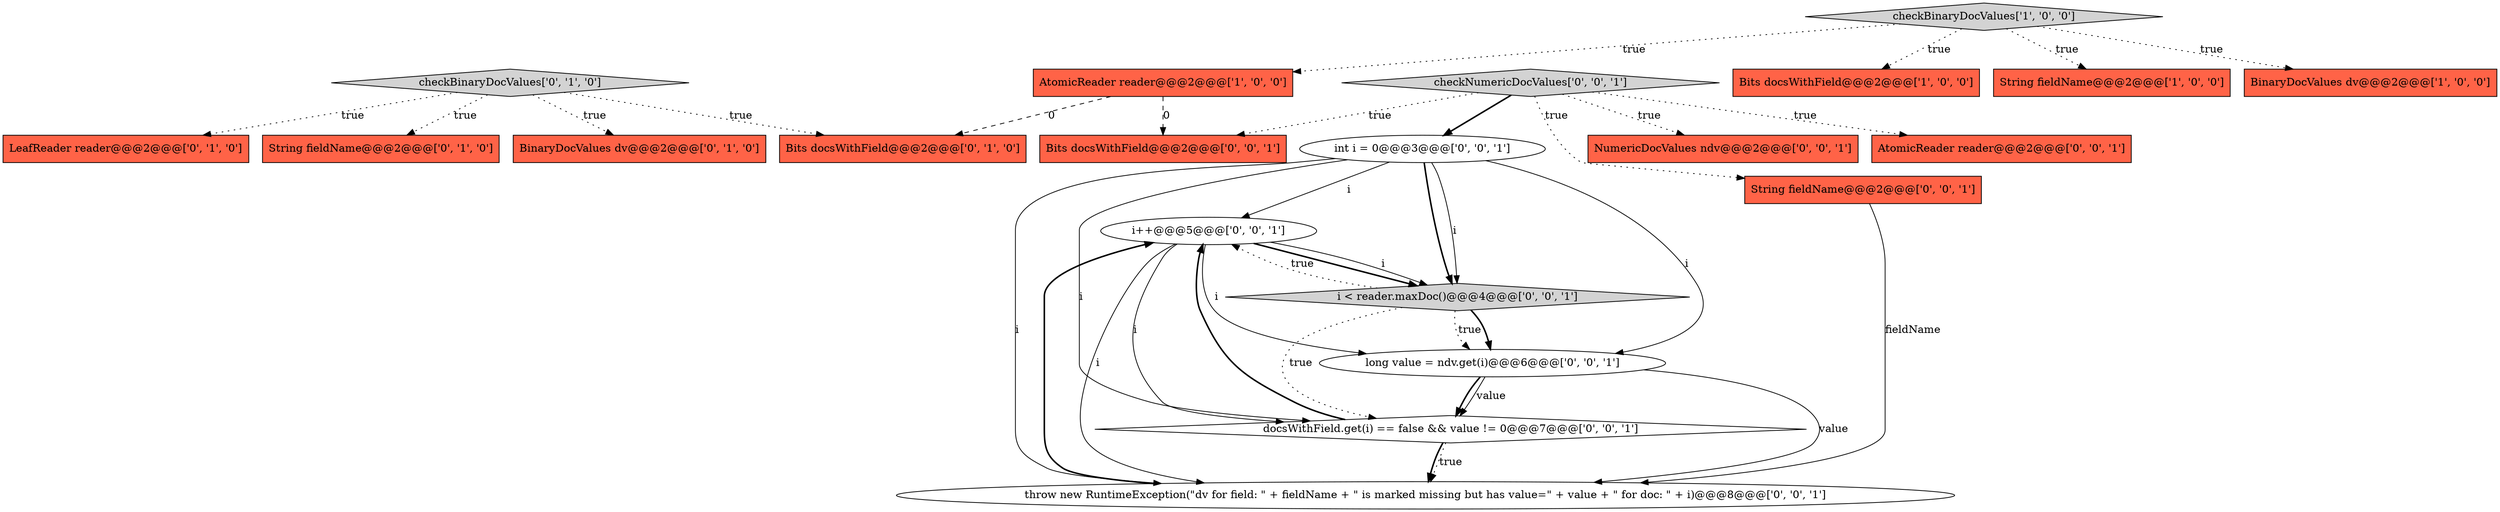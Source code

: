 digraph {
6 [style = filled, label = "checkBinaryDocValues['0', '1', '0']", fillcolor = lightgray, shape = diamond image = "AAA0AAABBB2BBB"];
16 [style = filled, label = "i++@@@5@@@['0', '0', '1']", fillcolor = white, shape = ellipse image = "AAA0AAABBB3BBB"];
20 [style = filled, label = "docsWithField.get(i) == false && value != 0@@@7@@@['0', '0', '1']", fillcolor = white, shape = diamond image = "AAA0AAABBB3BBB"];
5 [style = filled, label = "LeafReader reader@@@2@@@['0', '1', '0']", fillcolor = tomato, shape = box image = "AAA0AAABBB2BBB"];
0 [style = filled, label = "Bits docsWithField@@@2@@@['1', '0', '0']", fillcolor = tomato, shape = box image = "AAA0AAABBB1BBB"];
19 [style = filled, label = "Bits docsWithField@@@2@@@['0', '0', '1']", fillcolor = tomato, shape = box image = "AAA0AAABBB3BBB"];
10 [style = filled, label = "i < reader.maxDoc()@@@4@@@['0', '0', '1']", fillcolor = lightgray, shape = diamond image = "AAA0AAABBB3BBB"];
17 [style = filled, label = "int i = 0@@@3@@@['0', '0', '1']", fillcolor = white, shape = ellipse image = "AAA0AAABBB3BBB"];
18 [style = filled, label = "long value = ndv.get(i)@@@6@@@['0', '0', '1']", fillcolor = white, shape = ellipse image = "AAA0AAABBB3BBB"];
9 [style = filled, label = "Bits docsWithField@@@2@@@['0', '1', '0']", fillcolor = tomato, shape = box image = "AAA1AAABBB2BBB"];
3 [style = filled, label = "String fieldName@@@2@@@['1', '0', '0']", fillcolor = tomato, shape = box image = "AAA0AAABBB1BBB"];
11 [style = filled, label = "throw new RuntimeException(\"dv for field: \" + fieldName + \" is marked missing but has value=\" + value + \" for doc: \" + i)@@@8@@@['0', '0', '1']", fillcolor = white, shape = ellipse image = "AAA0AAABBB3BBB"];
12 [style = filled, label = "String fieldName@@@2@@@['0', '0', '1']", fillcolor = tomato, shape = box image = "AAA0AAABBB3BBB"];
4 [style = filled, label = "AtomicReader reader@@@2@@@['1', '0', '0']", fillcolor = tomato, shape = box image = "AAA1AAABBB1BBB"];
1 [style = filled, label = "BinaryDocValues dv@@@2@@@['1', '0', '0']", fillcolor = tomato, shape = box image = "AAA0AAABBB1BBB"];
7 [style = filled, label = "String fieldName@@@2@@@['0', '1', '0']", fillcolor = tomato, shape = box image = "AAA0AAABBB2BBB"];
2 [style = filled, label = "checkBinaryDocValues['1', '0', '0']", fillcolor = lightgray, shape = diamond image = "AAA0AAABBB1BBB"];
13 [style = filled, label = "checkNumericDocValues['0', '0', '1']", fillcolor = lightgray, shape = diamond image = "AAA0AAABBB3BBB"];
15 [style = filled, label = "NumericDocValues ndv@@@2@@@['0', '0', '1']", fillcolor = tomato, shape = box image = "AAA0AAABBB3BBB"];
14 [style = filled, label = "AtomicReader reader@@@2@@@['0', '0', '1']", fillcolor = tomato, shape = box image = "AAA0AAABBB3BBB"];
8 [style = filled, label = "BinaryDocValues dv@@@2@@@['0', '1', '0']", fillcolor = tomato, shape = box image = "AAA0AAABBB2BBB"];
2->3 [style = dotted, label="true"];
10->18 [style = dotted, label="true"];
17->10 [style = bold, label=""];
10->18 [style = bold, label=""];
11->16 [style = bold, label=""];
2->0 [style = dotted, label="true"];
20->11 [style = dotted, label="true"];
13->12 [style = dotted, label="true"];
16->20 [style = solid, label="i"];
16->10 [style = bold, label=""];
17->11 [style = solid, label="i"];
13->19 [style = dotted, label="true"];
16->18 [style = solid, label="i"];
12->11 [style = solid, label="fieldName"];
18->20 [style = solid, label="value"];
20->11 [style = bold, label=""];
17->18 [style = solid, label="i"];
17->20 [style = solid, label="i"];
16->10 [style = solid, label="i"];
4->9 [style = dashed, label="0"];
18->20 [style = bold, label=""];
13->17 [style = bold, label=""];
16->11 [style = solid, label="i"];
17->16 [style = solid, label="i"];
20->16 [style = bold, label=""];
6->9 [style = dotted, label="true"];
18->11 [style = solid, label="value"];
2->1 [style = dotted, label="true"];
6->8 [style = dotted, label="true"];
10->20 [style = dotted, label="true"];
2->4 [style = dotted, label="true"];
6->7 [style = dotted, label="true"];
4->19 [style = dashed, label="0"];
13->15 [style = dotted, label="true"];
13->14 [style = dotted, label="true"];
10->16 [style = dotted, label="true"];
6->5 [style = dotted, label="true"];
17->10 [style = solid, label="i"];
}
